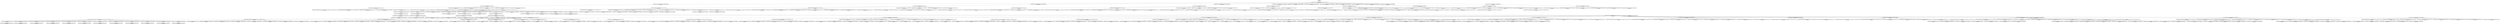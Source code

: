 digraph MCTS {
  node [shape=box, style=rounded];
  0 [label="ROOT
N=500, Q=0.753"];
  1 [label="ComputePathToState#1.ComputePathToState.named_state=gp7_detect_arucomarker
N=500, Q=0.753"];
  2 [label="ComputePathToState#1.ComputePathToState.planner_id=BKPIECEkConfigDefault
N=17, Q=0.490"];
  3 [label="YaskawaGripperCommand#1.YaskawaGripperCommand.position=0.0
N=16, Q=0.480"];
  4 [label="UpdatePose#1.UpdatePose.update_relative_pose=0.0;0.0;0.115;0.0;0.0;0.0;0.0
N=6, Q=0.510"];
  5 [label="SetPathConstraints#1.SetPathConstraints.joint_constraints=joint_1_s,0.0,0.1,0.1,1.0;joint_3,40.0,0.1,0.1,1.0;joint_6,120.0,0.1,0.1,0.8
N=1, Q=0.871"];
  6 [label="SetPathConstraints#1.SetPathConstraints.joint_constraints=joint_4,0.0,0.1,0.1,1.0;joint_6,120.0,0.1,0.1,0.8
N=1, Q=0.659"];
  7 [label="SetPathConstraints#1.SetPathConstraints.joint_constraints=joint_2_l,30.0,0.1,0.1,1.0
N=1, Q=0.667"];
  8 [label="SetPathConstraints#1.SetPathConstraints.joint_constraints=joint_1_s,0.0,999,999,0.0
N=1, Q=0.200"];
  9 [label="SetPathConstraints#1.SetPathConstraints.joint_constraints=joint_1_s,0.0,0.1,0.1,1.0
N=1, Q=0.000"];
  10 [label="UpdatePose#1.UpdatePose.update_relative_pose=0.0;0.0;0.11;0.0;0.0;0.0;0.0
N=5, Q=0.577"];
  11 [label="SetPathConstraints#1.SetPathConstraints.joint_constraints=joint_1_s,0.0,0.1,0.1,1.0;joint_3,40.0,0.1,0.1,1.0;joint_6,120.0,0.1,0.1,0.8
N=1, Q=0.250"];
  12 [label="SetPathConstraints#1.SetPathConstraints.joint_constraints=joint_4,0.0,0.1,0.1,1.0;joint_6,120.0,0.1,0.1,0.8
N=1, Q=0.671"];
  13 [label="SetPathConstraints#1.SetPathConstraints.joint_constraints=joint_2_l,30.0,0.1,0.1,1.0
N=1, Q=0.832"];
  14 [label="SetPathConstraints#1.SetPathConstraints.joint_constraints=joint_1_s,0.0,999,999,0.0
N=1, Q=0.200"];
  15 [label="UpdatePose#1.UpdatePose.update_relative_pose=0.0;0.0;0.10;0.0;0.0;0.0;0.0
N=1, Q=0.246"];
  16 [label="UpdatePose#1.UpdatePose.update_relative_pose=0.0;0.0;0.105;0.0;0.0;0.0;0.0
N=1, Q=0.251"];
  17 [label="UpdatePose#1.UpdatePose.update_relative_pose=0.0;0.0;0.15;0.0;0.0;0.0;0.0
N=1, Q=0.250"];
  18 [label="UpdatePose#1.UpdatePose.update_relative_pose=0.0;0.0;0.09;0.0;0.0;0.0;0.0
N=1, Q=0.244"];
  19 [label="ComputePathToState#1.ComputePathToState.planner_id=KPIECEkConfigDefault
N=411, Q=0.809"];
  20 [label="YaskawaGripperCommand#1.YaskawaGripperCommand.position=0.0
N=410, Q=0.810"];
  21 [label="UpdatePose#1.UpdatePose.update_relative_pose=0.0;0.0;0.115;0.0;0.0;0.0;0.0
N=392, Q=0.827"];
  22 [label="SetPathConstraints#1.SetPathConstraints.joint_constraints=joint_1_s,0.0,0.1,0.1,1.0;joint_3,40.0,0.1,0.1,1.0;joint_6,120.0,0.1,0.1,0.8
N=375, Q=0.840"];
  23 [label="ComputePathToPose#1.ComputePathToPose.planner_id=RRTConnectkConfigDefault
N=4, Q=0.563"];
  24 [label="YaskawaGripperCommand#2.YaskawaGripperCommand.position=0.235
N=3, Q=0.528"];
  25 [label="ComputePathToState#2.ComputePathToState.named_state=gp7_detect_arucomarker
N=2, Q=0.459"];
  26 [label="ComputePathToState#2.ComputePathToState.planner_id=RRTConnectkConfigDefault
N=1, Q=0.251"];
  27 [label="ComputePathToPose#1.ComputePathToPose.planner_id=RRTstarkConfigDefault
N=5, Q=0.611"];
  28 [label="YaskawaGripperCommand#2.YaskawaGripperCommand.position=0.235
N=4, Q=0.608"];
  29 [label="ComputePathToState#2.ComputePathToState.named_state=gp7_detect_arucomarker
N=3, Q=0.510"];
  30 [label="ComputePathToState#2.ComputePathToState.planner_id=RRTConnectkConfigDefault
N=1, Q=0.671"];
  31 [label="ComputePathToState#2.ComputePathToState.planner_id=RRTkConfigDefault
N=1, Q=0.200"];
  32 [label="ComputePathToPose#1.ComputePathToPose.planner_id=RRTkConfigDefault
N=1, Q=0.251"];
  33 [label="ComputePathToPose#1.ComputePathToPose.planner_id=BKPIECEkConfigDefault
N=2, Q=0.673"];
  34 [label="YaskawaGripperCommand#2.YaskawaGripperCommand.position=0.235
N=1, Q=0.673"];
  35 [label="ComputePathToPose#1.ComputePathToPose.planner_id=ESTkConfigDefault
N=2, Q=0.489"];
  36 [label="YaskawaGripperCommand#2.YaskawaGripperCommand.position=0.235
N=1, Q=0.250"];
  37 [label="ComputePathToPose#1.ComputePathToPose.planner_id=KPIECEkConfigDefault
N=4, Q=0.719"];
  38 [label="YaskawaGripperCommand#2.YaskawaGripperCommand.position=0.235
N=3, Q=0.729"];
  39 [label="ComputePathToState#2.ComputePathToState.named_state=gp7_detect_arucomarker
N=2, Q=0.749"];
  40 [label="ComputePathToState#2.ComputePathToState.planner_id=RRTConnectkConfigDefault
N=1, Q=0.688"];
  41 [label="ComputePathToPose#1.ComputePathToPose.planner_id=LBKPIECEkConfigDefault
N=7, Q=0.708"];
  42 [label="YaskawaGripperCommand#2.YaskawaGripperCommand.position=0.235
N=6, Q=0.674"];
  43 [label="ComputePathToState#2.ComputePathToState.named_state=gp7_detect_arucomarker
N=5, Q=0.626"];
  44 [label="ComputePathToState#2.ComputePathToState.planner_id=RRTConnectkConfigDefault
N=1, Q=0.681"];
  45 [label="ComputePathToState#2.ComputePathToState.planner_id=RRTkConfigDefault
N=1, Q=0.908"];
  46 [label="ComputePathToState#2.ComputePathToState.planner_id=BKPIECEkConfigDefault
N=1, Q=0.662"];
  47 [label="ComputePathToState#2.ComputePathToState.planner_id=KPIECEkConfigDefault
N=1, Q=0.200"];
  48 [label="ComputePathToPose#1.ComputePathToPose.planner_id=PRMkConfigDefault
N=1, Q=0.251"];
  49 [label="ComputePathToPose#1.ComputePathToPose.planner_id=PRMstarkConfigDefault
N=2, Q=0.655"];
  50 [label="YaskawaGripperCommand#2.YaskawaGripperCommand.position=0.235
N=1, Q=0.663"];
  51 [label="ComputePathToPose#1.ComputePathToPose.planner_id=PTP
N=341, Q=0.863"];
  52 [label="YaskawaGripperCommand#2.YaskawaGripperCommand.position=0.235
N=340, Q=0.862"];
  53 [label="ComputePathToState#2.ComputePathToState.named_state=gp7_detect_arucomarker
N=339, Q=0.862"];
  54 [label="ComputePathToState#2.ComputePathToState.planner_id=RRTConnectkConfigDefault
N=155, Q=0.886"];
  55 [label="SetPathConstraints#2.SetPathConstraints.joint_constraints=joint_1_s,0.0,0.1,0.1,1.0;joint_3,40.0,0.1,0.1,1.0;joint_6,120.0,0.1,0.1,0.8
N=115, Q=0.910"];
  56 [label="ComputePathToPose#2.ComputePathToPose.planner_id=PTP
N=60, Q=0.934"];
  57 [label="YaskawaGripperCommand#3.YaskawaGripperCommand.position=0.0
N=59, Q=0.934"];
  58 [label="ComputePathToPose#2.ComputePathToPose.planner_id=RRTkConfigDefault
N=5, Q=0.829"];
  59 [label="YaskawaGripperCommand#3.YaskawaGripperCommand.position=0.0
N=4, Q=0.829"];
  60 [label="ComputePathToPose#2.ComputePathToPose.planner_id=RRTConnectkConfigDefault
N=6, Q=0.867"];
  61 [label="YaskawaGripperCommand#3.YaskawaGripperCommand.position=0.0
N=5, Q=0.867"];
  62 [label="ComputePathToPose#2.ComputePathToPose.planner_id=RRTstarkConfigDefault
N=3, Q=0.833"];
  63 [label="YaskawaGripperCommand#3.YaskawaGripperCommand.position=0.0
N=2, Q=0.833"];
  64 [label="ComputePathToPose#2.ComputePathToPose.planner_id=BKPIECEkConfigDefault
N=3, Q=0.843"];
  65 [label="YaskawaGripperCommand#3.YaskawaGripperCommand.position=0.0
N=2, Q=0.843"];
  66 [label="ComputePathToPose#2.ComputePathToPose.planner_id=ESTkConfigDefault
N=2, Q=0.822"];
  67 [label="YaskawaGripperCommand#3.YaskawaGripperCommand.position=0.0
N=1, Q=0.822"];
  68 [label="ComputePathToPose#2.ComputePathToPose.planner_id=KPIECEkConfigDefault
N=2, Q=0.802"];
  69 [label="YaskawaGripperCommand#3.YaskawaGripperCommand.position=0.0
N=1, Q=0.802"];
  70 [label="ComputePathToPose#2.ComputePathToPose.planner_id=LBKPIECEkConfigDefault
N=12, Q=0.934"];
  71 [label="YaskawaGripperCommand#3.YaskawaGripperCommand.position=0.0
N=11, Q=0.934"];
  72 [label="ComputePathToPose#2.ComputePathToPose.planner_id=PRMkConfigDefault
N=3, Q=0.857"];
  73 [label="YaskawaGripperCommand#3.YaskawaGripperCommand.position=0.0
N=2, Q=0.857"];
  74 [label="ComputePathToPose#2.ComputePathToPose.planner_id=PRMstarkConfigDefault
N=2, Q=0.787"];
  75 [label="YaskawaGripperCommand#3.YaskawaGripperCommand.position=0.0
N=1, Q=0.787"];
  76 [label="ComputePathToPose#2.ComputePathToPose.planner_id=SBLkConfigDefault
N=3, Q=0.846"];
  77 [label="YaskawaGripperCommand#3.YaskawaGripperCommand.position=0.0
N=2, Q=0.846"];
  78 [label="ComputePathToPose#2.ComputePathToPose.planner_id=TRRTkConfigDefault
N=13, Q=0.935"];
  79 [label="YaskawaGripperCommand#3.YaskawaGripperCommand.position=0.0
N=12, Q=0.935"];
  80 [label="SetPathConstraints#2.SetPathConstraints.joint_constraints=joint_4,0.0,0.1,0.1,1.0;joint_6,120.0,0.1,0.1,0.8
N=9, Q=0.706"];
  81 [label="ComputePathToPose#2.ComputePathToPose.planner_id=PTP
N=1, Q=0.936"];
  82 [label="ComputePathToPose#2.ComputePathToPose.planner_id=RRTkConfigDefault
N=1, Q=0.860"];
  83 [label="ComputePathToPose#2.ComputePathToPose.planner_id=RRTConnectkConfigDefault
N=1, Q=0.813"];
  84 [label="ComputePathToPose#2.ComputePathToPose.planner_id=RRTstarkConfigDefault
N=1, Q=0.805"];
  85 [label="ComputePathToPose#2.ComputePathToPose.planner_id=BKPIECEkConfigDefault
N=1, Q=0.864"];
  86 [label="ComputePathToPose#2.ComputePathToPose.planner_id=ESTkConfigDefault
N=1, Q=0.690"];
  87 [label="ComputePathToPose#2.ComputePathToPose.planner_id=KPIECEkConfigDefault
N=1, Q=0.448"];
  88 [label="ComputePathToPose#2.ComputePathToPose.planner_id=LBKPIECEkConfigDefault
N=1, Q=0.000"];
  89 [label="SetPathConstraints#2.SetPathConstraints.joint_constraints=joint_2_l,30.0,0.1,0.1,1.0
N=10, Q=0.829"];
  90 [label="ComputePathToPose#2.ComputePathToPose.planner_id=PTP
N=1, Q=0.945"];
  91 [label="ComputePathToPose#2.ComputePathToPose.planner_id=RRTkConfigDefault
N=1, Q=0.827"];
  92 [label="ComputePathToPose#2.ComputePathToPose.planner_id=RRTConnectkConfigDefault
N=1, Q=0.783"];
  93 [label="ComputePathToPose#2.ComputePathToPose.planner_id=RRTstarkConfigDefault
N=1, Q=0.904"];
  94 [label="ComputePathToPose#2.ComputePathToPose.planner_id=BKPIECEkConfigDefault
N=1, Q=0.730"];
  95 [label="ComputePathToPose#2.ComputePathToPose.planner_id=ESTkConfigDefault
N=1, Q=0.783"];
  96 [label="ComputePathToPose#2.ComputePathToPose.planner_id=KPIECEkConfigDefault
N=1, Q=0.848"];
  97 [label="ComputePathToPose#2.ComputePathToPose.planner_id=LBKPIECEkConfigDefault
N=1, Q=0.737"];
  98 [label="ComputePathToPose#2.ComputePathToPose.planner_id=PRMkConfigDefault
N=1, Q=0.788"];
  99 [label="SetPathConstraints#2.SetPathConstraints.joint_constraints=joint_1_s,0.0,999,999,0.0
N=3, Q=0.847"];
  100 [label="ComputePathToPose#2.ComputePathToPose.planner_id=PTP
N=1, Q=0.877"];
  101 [label="ComputePathToPose#2.ComputePathToPose.planner_id=RRTkConfigDefault
N=1, Q=0.788"];
  102 [label="SetPathConstraints#2.SetPathConstraints.joint_constraints=joint_1_s,0.0,0.1,0.1,1.0
N=3, Q=0.865"];
  103 [label="ComputePathToPose#2.ComputePathToPose.planner_id=PTP
N=1, Q=0.943"];
  104 [label="ComputePathToPose#2.ComputePathToPose.planner_id=RRTkConfigDefault
N=1, Q=0.710"];
  105 [label="SetPathConstraints#2.SetPathConstraints.joint_constraints=joint_3,40.0,0.1,0.1,1.0
N=3, Q=0.848"];
  106 [label="ComputePathToPose#2.ComputePathToPose.planner_id=PTP
N=1, Q=0.938"];
  107 [label="ComputePathToPose#2.ComputePathToPose.planner_id=RRTkConfigDefault
N=1, Q=0.668"];
  108 [label="SetPathConstraints#2.SetPathConstraints.joint_constraints=joint_4,0.0,0.1,0.1,1.0
N=3, Q=0.867"];
  109 [label="ComputePathToPose#2.ComputePathToPose.planner_id=PTP
N=1, Q=0.938"];
  110 [label="ComputePathToPose#2.ComputePathToPose.planner_id=RRTkConfigDefault
N=1, Q=0.726"];
  111 [label="SetPathConstraints#2.SetPathConstraints.joint_constraints=joint_5,-50.0,0.1,0.1,1.0
N=4, Q=0.849"];
  112 [label="ComputePathToPose#2.ComputePathToPose.planner_id=PTP
N=1, Q=0.938"];
  113 [label="ComputePathToPose#2.ComputePathToPose.planner_id=RRTkConfigDefault
N=1, Q=0.739"];
  114 [label="ComputePathToPose#2.ComputePathToPose.planner_id=RRTConnectkConfigDefault
N=1, Q=0.778"];
  115 [label="SetPathConstraints#2.SetPathConstraints.joint_constraints=joint_6,120.0,0.1,0.1,0.8
N=4, Q=0.879"];
  116 [label="ComputePathToPose#2.ComputePathToPose.planner_id=PTP
N=1, Q=0.933"];
  117 [label="ComputePathToPose#2.ComputePathToPose.planner_id=RRTkConfigDefault
N=1, Q=0.869"];
  118 [label="ComputePathToPose#2.ComputePathToPose.planner_id=RRTConnectkConfigDefault
N=1, Q=0.782"];
  119 [label="ComputePathToState#2.ComputePathToState.planner_id=RRTkConfigDefault
N=31, Q=0.841"];
  120 [label="SetPathConstraints#2.SetPathConstraints.joint_constraints=joint_1_s,0.0,0.1,0.1,1.0;joint_3,40.0,0.1,0.1,1.0;joint_6,120.0,0.1,0.1,0.8
N=7, Q=0.787"];
  121 [label="ComputePathToPose#2.ComputePathToPose.planner_id=PTP
N=1, Q=0.937"];
  122 [label="ComputePathToPose#2.ComputePathToPose.planner_id=RRTkConfigDefault
N=1, Q=0.712"];
  123 [label="ComputePathToPose#2.ComputePathToPose.planner_id=RRTConnectkConfigDefault
N=1, Q=0.869"];
  124 [label="ComputePathToPose#2.ComputePathToPose.planner_id=RRTstarkConfigDefault
N=1, Q=0.913"];
  125 [label="ComputePathToPose#2.ComputePathToPose.planner_id=BKPIECEkConfigDefault
N=1, Q=0.821"];
  126 [label="ComputePathToPose#2.ComputePathToPose.planner_id=ESTkConfigDefault
N=1, Q=0.317"];
  127 [label="SetPathConstraints#2.SetPathConstraints.joint_constraints=joint_4,0.0,0.1,0.1,1.0;joint_6,120.0,0.1,0.1,0.8
N=6, Q=0.845"];
  128 [label="ComputePathToPose#2.ComputePathToPose.planner_id=PTP
N=1, Q=0.809"];
  129 [label="ComputePathToPose#2.ComputePathToPose.planner_id=RRTkConfigDefault
N=1, Q=0.881"];
  130 [label="ComputePathToPose#2.ComputePathToPose.planner_id=RRTConnectkConfigDefault
N=1, Q=0.929"];
  131 [label="ComputePathToPose#2.ComputePathToPose.planner_id=RRTstarkConfigDefault
N=1, Q=0.844"];
  132 [label="ComputePathToPose#2.ComputePathToPose.planner_id=BKPIECEkConfigDefault
N=1, Q=0.778"];
  133 [label="SetPathConstraints#2.SetPathConstraints.joint_constraints=joint_2_l,30.0,0.1,0.1,1.0
N=5, Q=0.711"];
  134 [label="ComputePathToPose#2.ComputePathToPose.planner_id=PTP
N=1, Q=0.938"];
  135 [label="ComputePathToPose#2.ComputePathToPose.planner_id=RRTkConfigDefault
N=1, Q=0.829"];
  136 [label="ComputePathToPose#2.ComputePathToPose.planner_id=RRTConnectkConfigDefault
N=1, Q=0.852"];
  137 [label="ComputePathToPose#2.ComputePathToPose.planner_id=RRTstarkConfigDefault
N=1, Q=0.000"];
  138 [label="SetPathConstraints#2.SetPathConstraints.joint_constraints=joint_1_s,0.0,999,999,0.0
N=2, Q=0.939"];
  139 [label="ComputePathToPose#2.ComputePathToPose.planner_id=PTP
N=1, Q=0.939"];
  140 [label="SetPathConstraints#2.SetPathConstraints.joint_constraints=joint_1_s,0.0,0.1,0.1,1.0
N=2, Q=0.938"];
  141 [label="ComputePathToPose#2.ComputePathToPose.planner_id=PTP
N=1, Q=0.938"];
  142 [label="SetPathConstraints#2.SetPathConstraints.joint_constraints=joint_3,40.0,0.1,0.1,1.0
N=2, Q=0.939"];
  143 [label="ComputePathToPose#2.ComputePathToPose.planner_id=PTP
N=1, Q=0.939"];
  144 [label="SetPathConstraints#2.SetPathConstraints.joint_constraints=joint_4,0.0,0.1,0.1,1.0
N=1, Q=0.877"];
  145 [label="SetPathConstraints#2.SetPathConstraints.joint_constraints=joint_5,-50.0,0.1,0.1,1.0
N=3, Q=0.910"];
  146 [label="ComputePathToPose#2.ComputePathToPose.planner_id=PTP
N=1, Q=0.942"];
  147 [label="ComputePathToPose#2.ComputePathToPose.planner_id=RRTkConfigDefault
N=1, Q=0.848"];
  148 [label="SetPathConstraints#2.SetPathConstraints.joint_constraints=joint_6,120.0,0.1,0.1,0.8
N=2, Q=0.939"];
  149 [label="ComputePathToPose#2.ComputePathToPose.planner_id=PTP
N=1, Q=0.939"];
  150 [label="ComputePathToState#2.ComputePathToState.planner_id=BKPIECEkConfigDefault
N=32, Q=0.850"];
  151 [label="SetPathConstraints#2.SetPathConstraints.joint_constraints=joint_1_s,0.0,0.1,0.1,1.0;joint_3,40.0,0.1,0.1,1.0;joint_6,120.0,0.1,0.1,0.8
N=7, Q=0.744"];
  152 [label="ComputePathToPose#2.ComputePathToPose.planner_id=PTP
N=1, Q=0.876"];
  153 [label="ComputePathToPose#2.ComputePathToPose.planner_id=RRTkConfigDefault
N=1, Q=0.853"];
  154 [label="ComputePathToPose#2.ComputePathToPose.planner_id=RRTConnectkConfigDefault
N=1, Q=0.920"];
  155 [label="ComputePathToPose#2.ComputePathToPose.planner_id=RRTstarkConfigDefault
N=1, Q=0.873"];
  156 [label="ComputePathToPose#2.ComputePathToPose.planner_id=BKPIECEkConfigDefault
N=1, Q=0.769"];
  157 [label="ComputePathToPose#2.ComputePathToPose.planner_id=ESTkConfigDefault
N=1, Q=0.000"];
  158 [label="SetPathConstraints#2.SetPathConstraints.joint_constraints=joint_4,0.0,0.1,0.1,1.0;joint_6,120.0,0.1,0.1,0.8
N=6, Q=0.859"];
  159 [label="ComputePathToPose#2.ComputePathToPose.planner_id=PTP
N=1, Q=0.942"];
  160 [label="ComputePathToPose#2.ComputePathToPose.planner_id=RRTkConfigDefault
N=1, Q=0.867"];
  161 [label="ComputePathToPose#2.ComputePathToPose.planner_id=RRTConnectkConfigDefault
N=1, Q=0.860"];
  162 [label="ComputePathToPose#2.ComputePathToPose.planner_id=RRTstarkConfigDefault
N=1, Q=0.774"];
  163 [label="ComputePathToPose#2.ComputePathToPose.planner_id=BKPIECEkConfigDefault
N=1, Q=0.769"];
  164 [label="SetPathConstraints#2.SetPathConstraints.joint_constraints=joint_2_l,30.0,0.1,0.1,1.0
N=6, Q=0.875"];
  165 [label="ComputePathToPose#2.ComputePathToPose.planner_id=PTP
N=1, Q=0.939"];
  166 [label="ComputePathToPose#2.ComputePathToPose.planner_id=RRTkConfigDefault
N=1, Q=0.885"];
  167 [label="ComputePathToPose#2.ComputePathToPose.planner_id=RRTConnectkConfigDefault
N=1, Q=0.869"];
  168 [label="ComputePathToPose#2.ComputePathToPose.planner_id=RRTstarkConfigDefault
N=1, Q=0.842"];
  169 [label="ComputePathToPose#2.ComputePathToPose.planner_id=BKPIECEkConfigDefault
N=1, Q=0.773"];
  170 [label="SetPathConstraints#2.SetPathConstraints.joint_constraints=joint_1_s,0.0,999,999,0.0
N=2, Q=0.676"];
  171 [label="ComputePathToPose#2.ComputePathToPose.planner_id=PTP
N=1, Q=0.454"];
  172 [label="SetPathConstraints#2.SetPathConstraints.joint_constraints=joint_1_s,0.0,0.1,0.1,1.0
N=2, Q=0.939"];
  173 [label="ComputePathToPose#2.ComputePathToPose.planner_id=PTP
N=1, Q=0.939"];
  174 [label="SetPathConstraints#2.SetPathConstraints.joint_constraints=joint_3,40.0,0.1,0.1,1.0
N=2, Q=0.939"];
  175 [label="ComputePathToPose#2.ComputePathToPose.planner_id=PTP
N=1, Q=0.939"];
  176 [label="SetPathConstraints#2.SetPathConstraints.joint_constraints=joint_4,0.0,0.1,0.1,1.0
N=2, Q=0.934"];
  177 [label="ComputePathToPose#2.ComputePathToPose.planner_id=PTP
N=1, Q=0.934"];
  178 [label="SetPathConstraints#2.SetPathConstraints.joint_constraints=joint_5,-50.0,0.1,0.1,1.0
N=2, Q=0.938"];
  179 [label="ComputePathToPose#2.ComputePathToPose.planner_id=PTP
N=1, Q=0.938"];
  180 [label="SetPathConstraints#2.SetPathConstraints.joint_constraints=joint_6,120.0,0.1,0.1,0.8
N=2, Q=0.939"];
  181 [label="ComputePathToPose#2.ComputePathToPose.planner_id=PTP
N=1, Q=0.939"];
  182 [label="ComputePathToState#2.ComputePathToState.planner_id=KPIECEkConfigDefault
N=16, Q=0.838"];
  183 [label="SetPathConstraints#2.SetPathConstraints.joint_constraints=joint_1_s,0.0,0.1,0.1,1.0;joint_3,40.0,0.1,0.1,1.0;joint_6,120.0,0.1,0.1,0.8
N=4, Q=0.798"];
  184 [label="ComputePathToPose#2.ComputePathToPose.planner_id=PTP
N=1, Q=0.937"];
  185 [label="ComputePathToPose#2.ComputePathToPose.planner_id=RRTkConfigDefault
N=1, Q=0.936"];
  186 [label="ComputePathToPose#2.ComputePathToPose.planner_id=RRTConnectkConfigDefault
N=1, Q=0.381"];
  187 [label="SetPathConstraints#2.SetPathConstraints.joint_constraints=joint_4,0.0,0.1,0.1,1.0;joint_6,120.0,0.1,0.1,0.8
N=3, Q=0.609"];
  188 [label="ComputePathToPose#2.ComputePathToPose.planner_id=PTP
N=1, Q=0.914"];
  189 [label="ComputePathToPose#2.ComputePathToPose.planner_id=RRTkConfigDefault
N=1, Q=0.000"];
  190 [label="SetPathConstraints#2.SetPathConstraints.joint_constraints=joint_2_l,30.0,0.1,0.1,1.0
N=2, Q=0.943"];
  191 [label="ComputePathToPose#2.ComputePathToPose.planner_id=PTP
N=1, Q=0.943"];
  192 [label="SetPathConstraints#2.SetPathConstraints.joint_constraints=joint_1_s,0.0,999,999,0.0
N=1, Q=0.935"];
  193 [label="SetPathConstraints#2.SetPathConstraints.joint_constraints=joint_1_s,0.0,0.1,0.1,1.0
N=1, Q=0.941"];
  194 [label="SetPathConstraints#2.SetPathConstraints.joint_constraints=joint_3,40.0,0.1,0.1,1.0
N=1, Q=0.937"];
  195 [label="SetPathConstraints#2.SetPathConstraints.joint_constraints=joint_4,0.0,0.1,0.1,1.0
N=1, Q=0.878"];
  196 [label="SetPathConstraints#2.SetPathConstraints.joint_constraints=joint_5,-50.0,0.1,0.1,1.0
N=1, Q=0.938"];
  197 [label="SetPathConstraints#2.SetPathConstraints.joint_constraints=joint_6,120.0,0.1,0.1,0.8
N=1, Q=0.942"];
  198 [label="ComputePathToState#2.ComputePathToState.planner_id=ESTkConfigDefault
N=21, Q=0.870"];
  199 [label="SetPathConstraints#2.SetPathConstraints.joint_constraints=joint_1_s,0.0,0.1,0.1,1.0;joint_3,40.0,0.1,0.1,1.0;joint_6,120.0,0.1,0.1,0.8
N=6, Q=0.858"];
  200 [label="ComputePathToPose#2.ComputePathToPose.planner_id=PTP
N=1, Q=0.942"];
  201 [label="ComputePathToPose#2.ComputePathToPose.planner_id=RRTkConfigDefault
N=1, Q=0.889"];
  202 [label="ComputePathToPose#2.ComputePathToPose.planner_id=RRTConnectkConfigDefault
N=1, Q=0.715"];
  203 [label="ComputePathToPose#2.ComputePathToPose.planner_id=RRTstarkConfigDefault
N=1, Q=0.861"];
  204 [label="ComputePathToPose#2.ComputePathToPose.planner_id=BKPIECEkConfigDefault
N=1, Q=0.874"];
  205 [label="SetPathConstraints#2.SetPathConstraints.joint_constraints=joint_4,0.0,0.1,0.1,1.0;joint_6,120.0,0.1,0.1,0.8
N=4, Q=0.865"];
  206 [label="ComputePathToPose#2.ComputePathToPose.planner_id=PTP
N=1, Q=0.938"];
  207 [label="ComputePathToPose#2.ComputePathToPose.planner_id=RRTkConfigDefault
N=1, Q=0.719"];
  208 [label="ComputePathToPose#2.ComputePathToPose.planner_id=RRTConnectkConfigDefault
N=1, Q=0.864"];
  209 [label="SetPathConstraints#2.SetPathConstraints.joint_constraints=joint_2_l,30.0,0.1,0.1,1.0
N=4, Q=0.864"];
  210 [label="ComputePathToPose#2.ComputePathToPose.planner_id=PTP
N=1, Q=0.938"];
  211 [label="ComputePathToPose#2.ComputePathToPose.planner_id=RRTkConfigDefault
N=1, Q=0.923"];
  212 [label="ComputePathToPose#2.ComputePathToPose.planner_id=RRTConnectkConfigDefault
N=1, Q=0.659"];
  213 [label="SetPathConstraints#2.SetPathConstraints.joint_constraints=joint_1_s,0.0,999,999,0.0
N=1, Q=0.942"];
  214 [label="SetPathConstraints#2.SetPathConstraints.joint_constraints=joint_1_s,0.0,0.1,0.1,1.0
N=1, Q=0.877"];
  215 [label="SetPathConstraints#2.SetPathConstraints.joint_constraints=joint_3,40.0,0.1,0.1,1.0
N=1, Q=0.873"];
  216 [label="SetPathConstraints#2.SetPathConstraints.joint_constraints=joint_4,0.0,0.1,0.1,1.0
N=1, Q=0.877"];
  217 [label="SetPathConstraints#2.SetPathConstraints.joint_constraints=joint_5,-50.0,0.1,0.1,1.0
N=1, Q=0.936"];
  218 [label="SetPathConstraints#2.SetPathConstraints.joint_constraints=joint_6,120.0,0.1,0.1,0.8
N=1, Q=0.766"];
  219 [label="ComputePathToState#2.ComputePathToState.planner_id=LBKPIECEkConfigDefault
N=10, Q=0.765"];
  220 [label="SetPathConstraints#2.SetPathConstraints.joint_constraints=joint_1_s,0.0,0.1,0.1,1.0;joint_3,40.0,0.1,0.1,1.0;joint_6,120.0,0.1,0.1,0.8
N=1, Q=0.939"];
  221 [label="SetPathConstraints#2.SetPathConstraints.joint_constraints=joint_4,0.0,0.1,0.1,1.0;joint_6,120.0,0.1,0.1,0.8
N=1, Q=0.942"];
  222 [label="SetPathConstraints#2.SetPathConstraints.joint_constraints=joint_2_l,30.0,0.1,0.1,1.0
N=1, Q=0.938"];
  223 [label="SetPathConstraints#2.SetPathConstraints.joint_constraints=joint_1_s,0.0,999,999,0.0
N=1, Q=0.943"];
  224 [label="SetPathConstraints#2.SetPathConstraints.joint_constraints=joint_1_s,0.0,0.1,0.1,1.0
N=1, Q=0.448"];
  225 [label="SetPathConstraints#2.SetPathConstraints.joint_constraints=joint_3,40.0,0.1,0.1,1.0
N=1, Q=0.810"];
  226 [label="SetPathConstraints#2.SetPathConstraints.joint_constraints=joint_4,0.0,0.1,0.1,1.0
N=1, Q=0.811"];
  227 [label="SetPathConstraints#2.SetPathConstraints.joint_constraints=joint_5,-50.0,0.1,0.1,1.0
N=1, Q=0.877"];
  228 [label="SetPathConstraints#2.SetPathConstraints.joint_constraints=joint_6,120.0,0.1,0.1,0.8
N=1, Q=0.000"];
  229 [label="ComputePathToState#2.ComputePathToState.planner_id=PRMkConfigDefault
N=4, Q=0.779"];
  230 [label="SetPathConstraints#2.SetPathConstraints.joint_constraints=joint_1_s,0.0,0.1,0.1,1.0;joint_3,40.0,0.1,0.1,1.0;joint_6,120.0,0.1,0.1,0.8
N=1, Q=0.943"];
  231 [label="SetPathConstraints#2.SetPathConstraints.joint_constraints=joint_4,0.0,0.1,0.1,1.0;joint_6,120.0,0.1,0.1,0.8
N=1, Q=0.874"];
  232 [label="SetPathConstraints#2.SetPathConstraints.joint_constraints=joint_2_l,30.0,0.1,0.1,1.0
N=1, Q=0.457"];
  233 [label="ComputePathToState#2.ComputePathToState.planner_id=PRMstarkConfigDefault
N=7, Q=0.756"];
  234 [label="SetPathConstraints#2.SetPathConstraints.joint_constraints=joint_1_s,0.0,0.1,0.1,1.0;joint_3,40.0,0.1,0.1,1.0;joint_6,120.0,0.1,0.1,0.8
N=1, Q=0.862"];
  235 [label="SetPathConstraints#2.SetPathConstraints.joint_constraints=joint_4,0.0,0.1,0.1,1.0;joint_6,120.0,0.1,0.1,0.8
N=1, Q=0.934"];
  236 [label="SetPathConstraints#2.SetPathConstraints.joint_constraints=joint_2_l,30.0,0.1,0.1,1.0
N=1, Q=0.839"];
  237 [label="SetPathConstraints#2.SetPathConstraints.joint_constraints=joint_1_s,0.0,999,999,0.0
N=1, Q=0.938"];
  238 [label="SetPathConstraints#2.SetPathConstraints.joint_constraints=joint_1_s,0.0,0.1,0.1,1.0
N=1, Q=0.937"];
  239 [label="SetPathConstraints#2.SetPathConstraints.joint_constraints=joint_3,40.0,0.1,0.1,1.0
N=1, Q=0.000"];
  240 [label="ComputePathToState#2.ComputePathToState.planner_id=PTP
N=17, Q=0.862"];
  241 [label="SetPathConstraints#2.SetPathConstraints.joint_constraints=joint_1_s,0.0,0.1,0.1,1.0;joint_3,40.0,0.1,0.1,1.0;joint_6,120.0,0.1,0.1,0.8
N=4, Q=0.827"];
  242 [label="ComputePathToPose#2.ComputePathToPose.planner_id=PTP
N=1, Q=0.877"];
  243 [label="ComputePathToPose#2.ComputePathToPose.planner_id=RRTkConfigDefault
N=1, Q=0.777"];
  244 [label="ComputePathToPose#2.ComputePathToPose.planner_id=RRTConnectkConfigDefault
N=1, Q=0.780"];
  245 [label="SetPathConstraints#2.SetPathConstraints.joint_constraints=joint_4,0.0,0.1,0.1,1.0;joint_6,120.0,0.1,0.1,0.8
N=3, Q=0.858"];
  246 [label="ComputePathToPose#2.ComputePathToPose.planner_id=PTP
N=1, Q=0.875"];
  247 [label="ComputePathToPose#2.ComputePathToPose.planner_id=RRTkConfigDefault
N=1, Q=0.825"];
  248 [label="SetPathConstraints#2.SetPathConstraints.joint_constraints=joint_2_l,30.0,0.1,0.1,1.0
N=3, Q=0.880"];
  249 [label="ComputePathToPose#2.ComputePathToPose.planner_id=PTP
N=1, Q=0.939"];
  250 [label="ComputePathToPose#2.ComputePathToPose.planner_id=RRTkConfigDefault
N=1, Q=0.762"];
  251 [label="SetPathConstraints#2.SetPathConstraints.joint_constraints=joint_1_s,0.0,999,999,0.0
N=1, Q=0.934"];
  252 [label="SetPathConstraints#2.SetPathConstraints.joint_constraints=joint_1_s,0.0,0.1,0.1,1.0
N=1, Q=0.913"];
  253 [label="SetPathConstraints#2.SetPathConstraints.joint_constraints=joint_3,40.0,0.1,0.1,1.0
N=1, Q=0.778"];
  254 [label="SetPathConstraints#2.SetPathConstraints.joint_constraints=joint_4,0.0,0.1,0.1,1.0
N=1, Q=0.809"];
  255 [label="SetPathConstraints#2.SetPathConstraints.joint_constraints=joint_5,-50.0,0.1,0.1,1.0
N=1, Q=0.875"];
  256 [label="SetPathConstraints#2.SetPathConstraints.joint_constraints=joint_6,120.0,0.1,0.1,0.8
N=1, Q=0.937"];
  257 [label="ComputePathToState#2.ComputePathToState.planner_id=RRTstarkConfigDefault
N=1, Q=0.000"];
  258 [label="ComputePathToState#2.ComputePathToState.planner_id=SBLkConfigDefault
N=24, Q=0.872"];
  259 [label="SetPathConstraints#2.SetPathConstraints.joint_constraints=joint_1_s,0.0,0.1,0.1,1.0;joint_3,40.0,0.1,0.1,1.0;joint_6,120.0,0.1,0.1,0.8
N=8, Q=0.870"];
  260 [label="ComputePathToPose#2.ComputePathToPose.planner_id=PTP
N=1, Q=0.942"];
  261 [label="ComputePathToPose#2.ComputePathToPose.planner_id=RRTkConfigDefault
N=1, Q=0.846"];
  262 [label="ComputePathToPose#2.ComputePathToPose.planner_id=RRTConnectkConfigDefault
N=1, Q=0.767"];
  263 [label="ComputePathToPose#2.ComputePathToPose.planner_id=RRTstarkConfigDefault
N=1, Q=0.931"];
  264 [label="ComputePathToPose#2.ComputePathToPose.planner_id=BKPIECEkConfigDefault
N=1, Q=0.912"];
  265 [label="ComputePathToPose#2.ComputePathToPose.planner_id=ESTkConfigDefault
N=1, Q=0.814"];
  266 [label="ComputePathToPose#2.ComputePathToPose.planner_id=KPIECEkConfigDefault
N=1, Q=0.809"];
  267 [label="SetPathConstraints#2.SetPathConstraints.joint_constraints=joint_4,0.0,0.1,0.1,1.0;joint_6,120.0,0.1,0.1,0.8
N=5, Q=0.860"];
  268 [label="ComputePathToPose#2.ComputePathToPose.planner_id=PTP
N=1, Q=0.939"];
  269 [label="ComputePathToPose#2.ComputePathToPose.planner_id=RRTkConfigDefault
N=1, Q=0.865"];
  270 [label="ComputePathToPose#2.ComputePathToPose.planner_id=RRTConnectkConfigDefault
N=1, Q=0.818"];
  271 [label="ComputePathToPose#2.ComputePathToPose.planner_id=RRTstarkConfigDefault
N=1, Q=0.738"];
  272 [label="SetPathConstraints#2.SetPathConstraints.joint_constraints=joint_2_l,30.0,0.1,0.1,1.0
N=4, Q=0.893"];
  273 [label="ComputePathToPose#2.ComputePathToPose.planner_id=PTP
N=1, Q=0.935"];
  274 [label="ComputePathToPose#2.ComputePathToPose.planner_id=RRTkConfigDefault
N=1, Q=0.891"];
  275 [label="ComputePathToPose#2.ComputePathToPose.planner_id=RRTConnectkConfigDefault
N=1, Q=0.811"];
  276 [label="SetPathConstraints#2.SetPathConstraints.joint_constraints=joint_1_s,0.0,999,999,0.0
N=1, Q=0.448"];
  277 [label="SetPathConstraints#2.SetPathConstraints.joint_constraints=joint_1_s,0.0,0.1,0.1,1.0
N=1, Q=0.942"];
  278 [label="SetPathConstraints#2.SetPathConstraints.joint_constraints=joint_3,40.0,0.1,0.1,1.0
N=1, Q=0.947"];
  279 [label="SetPathConstraints#2.SetPathConstraints.joint_constraints=joint_4,0.0,0.1,0.1,1.0
N=1, Q=0.943"];
  280 [label="SetPathConstraints#2.SetPathConstraints.joint_constraints=joint_5,-50.0,0.1,0.1,1.0
N=1, Q=0.943"];
  281 [label="SetPathConstraints#2.SetPathConstraints.joint_constraints=joint_6,120.0,0.1,0.1,0.8
N=1, Q=0.939"];
  282 [label="ComputePathToState#2.ComputePathToState.planner_id=TRRTkConfigDefault
N=20, Q=0.870"];
  283 [label="SetPathConstraints#2.SetPathConstraints.joint_constraints=joint_1_s,0.0,0.1,0.1,1.0;joint_3,40.0,0.1,0.1,1.0;joint_6,120.0,0.1,0.1,0.8
N=6, Q=0.869"];
  284 [label="ComputePathToPose#2.ComputePathToPose.planner_id=PTP
N=1, Q=0.942"];
  285 [label="ComputePathToPose#2.ComputePathToPose.planner_id=RRTkConfigDefault
N=1, Q=0.946"];
  286 [label="ComputePathToPose#2.ComputePathToPose.planner_id=RRTConnectkConfigDefault
N=1, Q=0.815"];
  287 [label="ComputePathToPose#2.ComputePathToPose.planner_id=RRTstarkConfigDefault
N=1, Q=0.858"];
  288 [label="ComputePathToPose#2.ComputePathToPose.planner_id=BKPIECEkConfigDefault
N=1, Q=0.713"];
  289 [label="SetPathConstraints#2.SetPathConstraints.joint_constraints=joint_4,0.0,0.1,0.1,1.0;joint_6,120.0,0.1,0.1,0.8
N=4, Q=0.878"];
  290 [label="ComputePathToPose#2.ComputePathToPose.planner_id=PTP
N=1, Q=0.939"];
  291 [label="ComputePathToPose#2.ComputePathToPose.planner_id=RRTkConfigDefault
N=1, Q=0.782"];
  292 [label="ComputePathToPose#2.ComputePathToPose.planner_id=RRTConnectkConfigDefault
N=1, Q=0.853"];
  293 [label="SetPathConstraints#2.SetPathConstraints.joint_constraints=joint_2_l,30.0,0.1,0.1,1.0
N=3, Q=0.884"];
  294 [label="ComputePathToPose#2.ComputePathToPose.planner_id=PTP
N=1, Q=0.935"];
  295 [label="ComputePathToPose#2.ComputePathToPose.planner_id=RRTkConfigDefault
N=1, Q=0.782"];
  296 [label="SetPathConstraints#2.SetPathConstraints.joint_constraints=joint_1_s,0.0,999,999,0.0
N=1, Q=0.934"];
  297 [label="SetPathConstraints#2.SetPathConstraints.joint_constraints=joint_1_s,0.0,0.1,0.1,1.0
N=1, Q=0.740"];
  298 [label="SetPathConstraints#2.SetPathConstraints.joint_constraints=joint_3,40.0,0.1,0.1,1.0
N=1, Q=0.727"];
  299 [label="SetPathConstraints#2.SetPathConstraints.joint_constraints=joint_4,0.0,0.1,0.1,1.0
N=1, Q=0.809"];
  300 [label="SetPathConstraints#2.SetPathConstraints.joint_constraints=joint_5,-50.0,0.1,0.1,1.0
N=1, Q=0.942"];
  301 [label="SetPathConstraints#2.SetPathConstraints.joint_constraints=joint_6,120.0,0.1,0.1,0.8
N=1, Q=0.934"];
  302 [label="ComputePathToPose#1.ComputePathToPose.planner_id=SBLkConfigDefault
N=3, Q=0.680"];
  303 [label="YaskawaGripperCommand#2.YaskawaGripperCommand.position=0.235
N=2, Q=0.560"];
  304 [label="ComputePathToState#2.ComputePathToState.named_state=gp7_detect_arucomarker
N=1, Q=0.200"];
  305 [label="ComputePathToPose#1.ComputePathToPose.planner_id=TRRTkConfigDefault
N=2, Q=0.428"];
  306 [label="YaskawaGripperCommand#2.YaskawaGripperCommand.position=0.235
N=1, Q=0.200"];
  307 [label="SetPathConstraints#1.SetPathConstraints.joint_constraints=joint_4,0.0,0.1,0.1,1.0;joint_6,120.0,0.1,0.1,0.8
N=2, Q=0.126"];
  308 [label="ComputePathToPose#1.ComputePathToPose.planner_id=RRTConnectkConfigDefault
N=1, Q=0.000"];
  309 [label="SetPathConstraints#1.SetPathConstraints.joint_constraints=joint_2_l,30.0,0.1,0.1,1.0
N=5, Q=0.652"];
  310 [label="ComputePathToPose#1.ComputePathToPose.planner_id=RRTConnectkConfigDefault
N=1, Q=0.659"];
  311 [label="ComputePathToPose#1.ComputePathToPose.planner_id=RRTstarkConfigDefault
N=1, Q=0.714"];
  312 [label="ComputePathToPose#1.ComputePathToPose.planner_id=RRTkConfigDefault
N=1, Q=0.743"];
  313 [label="ComputePathToPose#1.ComputePathToPose.planner_id=BKPIECEkConfigDefault
N=1, Q=0.200"];
  314 [label="SetPathConstraints#1.SetPathConstraints.joint_constraints=joint_1_s,0.0,999,999,0.0
N=1, Q=0.252"];
  315 [label="SetPathConstraints#1.SetPathConstraints.joint_constraints=joint_1_s,0.0,0.1,0.1,1.0
N=2, Q=0.460"];
  316 [label="ComputePathToPose#1.ComputePathToPose.planner_id=RRTConnectkConfigDefault
N=1, Q=0.250"];
  317 [label="SetPathConstraints#1.SetPathConstraints.joint_constraints=joint_3,40.0,0.1,0.1,1.0
N=1, Q=0.644"];
  318 [label="SetPathConstraints#1.SetPathConstraints.joint_constraints=joint_4,0.0,0.1,0.1,1.0
N=1, Q=0.660"];
  319 [label="SetPathConstraints#1.SetPathConstraints.joint_constraints=joint_5,-50.0,0.1,0.1,1.0
N=2, Q=0.705"];
  320 [label="ComputePathToPose#1.ComputePathToPose.planner_id=RRTConnectkConfigDefault
N=1, Q=0.668"];
  321 [label="SetPathConstraints#1.SetPathConstraints.joint_constraints=joint_6,120.0,0.1,0.1,0.8
N=2, Q=0.435"];
  322 [label="ComputePathToPose#1.ComputePathToPose.planner_id=RRTConnectkConfigDefault
N=1, Q=0.200"];
  323 [label="UpdatePose#1.UpdatePose.update_relative_pose=0.0;0.0;0.11;0.0;0.0;0.0;0.0
N=9, Q=0.504"];
  324 [label="SetPathConstraints#1.SetPathConstraints.joint_constraints=joint_1_s,0.0,0.1,0.1,1.0;joint_3,40.0,0.1,0.1,1.0;joint_6,120.0,0.1,0.1,0.8
N=1, Q=0.245"];
  325 [label="SetPathConstraints#1.SetPathConstraints.joint_constraints=joint_4,0.0,0.1,0.1,1.0;joint_6,120.0,0.1,0.1,0.8
N=1, Q=0.680"];
  326 [label="SetPathConstraints#1.SetPathConstraints.joint_constraints=joint_2_l,30.0,0.1,0.1,1.0
N=1, Q=0.660"];
  327 [label="SetPathConstraints#1.SetPathConstraints.joint_constraints=joint_1_s,0.0,999,999,0.0
N=1, Q=0.252"];
  328 [label="SetPathConstraints#1.SetPathConstraints.joint_constraints=joint_1_s,0.0,0.1,0.1,1.0
N=1, Q=0.661"];
  329 [label="SetPathConstraints#1.SetPathConstraints.joint_constraints=joint_3,40.0,0.1,0.1,1.0
N=1, Q=0.200"];
  330 [label="SetPathConstraints#1.SetPathConstraints.joint_constraints=joint_4,0.0,0.1,0.1,1.0
N=1, Q=0.648"];
  331 [label="SetPathConstraints#1.SetPathConstraints.joint_constraints=joint_5,-50.0,0.1,0.1,1.0
N=1, Q=0.248"];
  332 [label="UpdatePose#1.UpdatePose.update_relative_pose=0.0;0.0;0.10;0.0;0.0;0.0;0.0
N=4, Q=0.403"];
  333 [label="SetPathConstraints#1.SetPathConstraints.joint_constraints=joint_1_s,0.0,0.1,0.1,1.0;joint_3,40.0,0.1,0.1,1.0;joint_6,120.0,0.1,0.1,0.8
N=1, Q=0.919"];
  334 [label="SetPathConstraints#1.SetPathConstraints.joint_constraints=joint_4,0.0,0.1,0.1,1.0;joint_6,120.0,0.1,0.1,0.8
N=1, Q=0.250"];
  335 [label="SetPathConstraints#1.SetPathConstraints.joint_constraints=joint_2_l,30.0,0.1,0.1,1.0
N=1, Q=0.200"];
  336 [label="UpdatePose#1.UpdatePose.update_relative_pose=0.0;0.0;0.105;0.0;0.0;0.0;0.0
N=1, Q=0.242"];
  337 [label="UpdatePose#1.UpdatePose.update_relative_pose=0.0;0.0;0.15;0.0;0.0;0.0;0.0
N=1, Q=0.200"];
  338 [label="UpdatePose#1.UpdatePose.update_relative_pose=0.0;0.0;0.09;0.0;0.0;0.0;0.0
N=2, Q=0.342"];
  339 [label="SetPathConstraints#1.SetPathConstraints.joint_constraints=joint_1_s,0.0,0.1,0.1,1.0;joint_3,40.0,0.1,0.1,1.0;joint_6,120.0,0.1,0.1,0.8
N=1, Q=0.200"];
  340 [label="ComputePathToState#1.ComputePathToState.planner_id=RRTConnectkConfigDefault
N=21, Q=0.515"];
  341 [label="YaskawaGripperCommand#1.YaskawaGripperCommand.position=0.0
N=20, Q=0.504"];
  342 [label="UpdatePose#1.UpdatePose.update_relative_pose=0.0;0.0;0.115;0.0;0.0;0.0;0.0
N=5, Q=0.481"];
  343 [label="SetPathConstraints#1.SetPathConstraints.joint_constraints=joint_1_s,0.0,0.1,0.1,1.0;joint_3,40.0,0.1,0.1,1.0;joint_6,120.0,0.1,0.1,0.8
N=1, Q=0.708"];
  344 [label="SetPathConstraints#1.SetPathConstraints.joint_constraints=joint_4,0.0,0.1,0.1,1.0;joint_6,120.0,0.1,0.1,0.8
N=1, Q=0.745"];
  345 [label="SetPathConstraints#1.SetPathConstraints.joint_constraints=joint_2_l,30.0,0.1,0.1,1.0
N=1, Q=0.254"];
  346 [label="SetPathConstraints#1.SetPathConstraints.joint_constraints=joint_1_s,0.0,999,999,0.0
N=1, Q=0.250"];
  347 [label="UpdatePose#1.UpdatePose.update_relative_pose=0.0;0.0;0.11;0.0;0.0;0.0;0.0
N=7, Q=0.577"];
  348 [label="SetPathConstraints#1.SetPathConstraints.joint_constraints=joint_1_s,0.0,0.1,0.1,1.0;joint_3,40.0,0.1,0.1,1.0;joint_6,120.0,0.1,0.1,0.8
N=1, Q=0.241"];
  349 [label="SetPathConstraints#1.SetPathConstraints.joint_constraints=joint_4,0.0,0.1,0.1,1.0;joint_6,120.0,0.1,0.1,0.8
N=1, Q=0.933"];
  350 [label="SetPathConstraints#1.SetPathConstraints.joint_constraints=joint_2_l,30.0,0.1,0.1,1.0
N=1, Q=0.802"];
  351 [label="SetPathConstraints#1.SetPathConstraints.joint_constraints=joint_1_s,0.0,999,999,0.0
N=1, Q=0.685"];
  352 [label="SetPathConstraints#1.SetPathConstraints.joint_constraints=joint_1_s,0.0,0.1,0.1,1.0
N=1, Q=0.251"];
  353 [label="SetPathConstraints#1.SetPathConstraints.joint_constraints=joint_3,40.0,0.1,0.1,1.0
N=1, Q=0.200"];
  354 [label="UpdatePose#1.UpdatePose.update_relative_pose=0.0;0.0;0.10;0.0;0.0;0.0;0.0
N=3, Q=0.453"];
  355 [label="SetPathConstraints#1.SetPathConstraints.joint_constraints=joint_1_s,0.0,0.1,0.1,1.0;joint_3,40.0,0.1,0.1,1.0;joint_6,120.0,0.1,0.1,0.8
N=1, Q=0.242"];
  356 [label="SetPathConstraints#1.SetPathConstraints.joint_constraints=joint_4,0.0,0.1,0.1,1.0;joint_6,120.0,0.1,0.1,0.8
N=1, Q=0.200"];
  357 [label="UpdatePose#1.UpdatePose.update_relative_pose=0.0;0.0;0.105;0.0;0.0;0.0;0.0
N=2, Q=0.455"];
  358 [label="SetPathConstraints#1.SetPathConstraints.joint_constraints=joint_1_s,0.0,0.1,0.1,1.0;joint_3,40.0,0.1,0.1,1.0;joint_6,120.0,0.1,0.1,0.8
N=1, Q=0.242"];
  359 [label="UpdatePose#1.UpdatePose.update_relative_pose=0.0;0.0;0.15;0.0;0.0;0.0;0.0
N=1, Q=0.200"];
  360 [label="UpdatePose#1.UpdatePose.update_relative_pose=0.0;0.0;0.09;0.0;0.0;0.0;0.0
N=1, Q=0.254"];
  361 [label="ComputePathToState#1.ComputePathToState.planner_id=RRTkConfigDefault
N=1, Q=0.200"];
  362 [label="ComputePathToState#1.ComputePathToState.planner_id=LBKPIECEkConfigDefault
N=4, Q=0.469"];
  363 [label="YaskawaGripperCommand#1.YaskawaGripperCommand.position=0.0
N=3, Q=0.412"];
  364 [label="UpdatePose#1.UpdatePose.update_relative_pose=0.0;0.0;0.115;0.0;0.0;0.0;0.0
N=1, Q=0.200"];
  365 [label="UpdatePose#1.UpdatePose.update_relative_pose=0.0;0.0;0.11;0.0;0.0;0.0;0.0
N=1, Q=0.241"];
  366 [label="ComputePathToState#1.ComputePathToState.planner_id=ESTkConfigDefault
N=1, Q=0.200"];
  367 [label="ComputePathToState#1.ComputePathToState.planner_id=PRMkConfigDefault
N=18, Q=0.527"];
  368 [label="YaskawaGripperCommand#1.YaskawaGripperCommand.position=0.0
N=17, Q=0.503"];
  369 [label="UpdatePose#1.UpdatePose.update_relative_pose=0.0;0.0;0.115;0.0;0.0;0.0;0.0
N=3, Q=0.543"];
  370 [label="SetPathConstraints#1.SetPathConstraints.joint_constraints=joint_1_s,0.0,0.1,0.1,1.0;joint_3,40.0,0.1,0.1,1.0;joint_6,120.0,0.1,0.1,0.8
N=1, Q=0.675"];
  371 [label="SetPathConstraints#1.SetPathConstraints.joint_constraints=joint_4,0.0,0.1,0.1,1.0;joint_6,120.0,0.1,0.1,0.8
N=1, Q=0.250"];
  372 [label="UpdatePose#1.UpdatePose.update_relative_pose=0.0;0.0;0.11;0.0;0.0;0.0;0.0
N=4, Q=0.567"];
  373 [label="SetPathConstraints#1.SetPathConstraints.joint_constraints=joint_1_s,0.0,0.1,0.1,1.0;joint_3,40.0,0.1,0.1,1.0;joint_6,120.0,0.1,0.1,0.8
N=1, Q=0.727"];
  374 [label="SetPathConstraints#1.SetPathConstraints.joint_constraints=joint_4,0.0,0.1,0.1,1.0;joint_6,120.0,0.1,0.1,0.8
N=1, Q=0.615"];
  375 [label="SetPathConstraints#1.SetPathConstraints.joint_constraints=joint_2_l,30.0,0.1,0.1,1.0
N=1, Q=0.200"];
  376 [label="UpdatePose#1.UpdatePose.update_relative_pose=0.0;0.0;0.10;0.0;0.0;0.0;0.0
N=5, Q=0.649"];
  377 [label="SetPathConstraints#1.SetPathConstraints.joint_constraints=joint_1_s,0.0,0.1,0.1,1.0;joint_3,40.0,0.1,0.1,1.0;joint_6,120.0,0.1,0.1,0.8
N=1, Q=0.942"];
  378 [label="SetPathConstraints#1.SetPathConstraints.joint_constraints=joint_4,0.0,0.1,0.1,1.0;joint_6,120.0,0.1,0.1,0.8
N=1, Q=0.920"];
  379 [label="SetPathConstraints#1.SetPathConstraints.joint_constraints=joint_2_l,30.0,0.1,0.1,1.0
N=1, Q=0.241"];
  380 [label="SetPathConstraints#1.SetPathConstraints.joint_constraints=joint_1_s,0.0,999,999,0.0
N=1, Q=0.200"];
  381 [label="UpdatePose#1.UpdatePose.update_relative_pose=0.0;0.0;0.105;0.0;0.0;0.0;0.0
N=1, Q=0.000"];
  382 [label="UpdatePose#1.UpdatePose.update_relative_pose=0.0;0.0;0.15;0.0;0.0;0.0;0.0
N=1, Q=0.200"];
  383 [label="UpdatePose#1.UpdatePose.update_relative_pose=0.0;0.0;0.09;0.0;0.0;0.0;0.0
N=2, Q=0.488"];
  384 [label="SetPathConstraints#1.SetPathConstraints.joint_constraints=joint_1_s,0.0,0.1,0.1,1.0;joint_3,40.0,0.1,0.1,1.0;joint_6,120.0,0.1,0.1,0.8
N=1, Q=0.242"];
  385 [label="ComputePathToState#1.ComputePathToState.planner_id=PRMstarkConfigDefault
N=1, Q=0.251"];
  386 [label="ComputePathToState#1.ComputePathToState.planner_id=PTP
N=5, Q=0.447"];
  387 [label="YaskawaGripperCommand#1.YaskawaGripperCommand.position=0.0
N=4, Q=0.326"];
  388 [label="UpdatePose#1.UpdatePose.update_relative_pose=0.0;0.0;0.115;0.0;0.0;0.0;0.0
N=1, Q=0.674"];
  389 [label="UpdatePose#1.UpdatePose.update_relative_pose=0.0;0.0;0.11;0.0;0.0;0.0;0.0
N=1, Q=0.200"];
  390 [label="UpdatePose#1.UpdatePose.update_relative_pose=0.0;0.0;0.10;0.0;0.0;0.0;0.0
N=1, Q=0.200"];
  391 [label="ComputePathToState#1.ComputePathToState.planner_id=RRTstarkConfigDefault
N=11, Q=0.523"];
  392 [label="YaskawaGripperCommand#1.YaskawaGripperCommand.position=0.0
N=10, Q=0.509"];
  393 [label="UpdatePose#1.UpdatePose.update_relative_pose=0.0;0.0;0.115;0.0;0.0;0.0;0.0
N=2, Q=0.703"];
  394 [label="SetPathConstraints#1.SetPathConstraints.joint_constraints=joint_1_s,0.0,0.1,0.1,1.0;joint_3,40.0,0.1,0.1,1.0;joint_6,120.0,0.1,0.1,0.8
N=1, Q=0.665"];
  395 [label="UpdatePose#1.UpdatePose.update_relative_pose=0.0;0.0;0.11;0.0;0.0;0.0;0.0
N=1, Q=0.000"];
  396 [label="UpdatePose#1.UpdatePose.update_relative_pose=0.0;0.0;0.10;0.0;0.0;0.0;0.0
N=2, Q=0.581"];
  397 [label="SetPathConstraints#1.SetPathConstraints.joint_constraints=joint_1_s,0.0,0.1,0.1,1.0;joint_3,40.0,0.1,0.1,1.0;joint_6,120.0,0.1,0.1,0.8
N=1, Q=0.253"];
  398 [label="UpdatePose#1.UpdatePose.update_relative_pose=0.0;0.0;0.105;0.0;0.0;0.0;0.0
N=1, Q=0.242"];
  399 [label="UpdatePose#1.UpdatePose.update_relative_pose=0.0;0.0;0.15;0.0;0.0;0.0;0.0
N=1, Q=0.200"];
  400 [label="UpdatePose#1.UpdatePose.update_relative_pose=0.0;0.0;0.09;0.0;0.0;0.0;0.0
N=2, Q=0.567"];
  401 [label="SetPathConstraints#1.SetPathConstraints.joint_constraints=joint_1_s,0.0,0.1,0.1,1.0;joint_3,40.0,0.1,0.1,1.0;joint_6,120.0,0.1,0.1,0.8
N=1, Q=0.243"];
  402 [label="ComputePathToState#1.ComputePathToState.planner_id=SBLkConfigDefault
N=1, Q=0.246"];
  403 [label="ComputePathToState#1.ComputePathToState.planner_id=TRRTkConfigDefault
N=8, Q=0.499"];
  404 [label="YaskawaGripperCommand#1.YaskawaGripperCommand.position=0.0
N=7, Q=0.467"];
  405 [label="UpdatePose#1.UpdatePose.update_relative_pose=0.0;0.0;0.115;0.0;0.0;0.0;0.0
N=1, Q=0.935"];
  406 [label="UpdatePose#1.UpdatePose.update_relative_pose=0.0;0.0;0.11;0.0;0.0;0.0;0.0
N=1, Q=0.251"];
  407 [label="UpdatePose#1.UpdatePose.update_relative_pose=0.0;0.0;0.10;0.0;0.0;0.0;0.0
N=1, Q=0.242"];
  408 [label="UpdatePose#1.UpdatePose.update_relative_pose=0.0;0.0;0.105;0.0;0.0;0.0;0.0
N=1, Q=0.667"];
  409 [label="UpdatePose#1.UpdatePose.update_relative_pose=0.0;0.0;0.15;0.0;0.0;0.0;0.0
N=1, Q=0.250"];
  410 [label="UpdatePose#1.UpdatePose.update_relative_pose=0.0;0.0;0.09;0.0;0.0;0.0;0.0
N=1, Q=0.242"];
  0 -> 1;
  1 -> 2;
  2 -> 3;
  3 -> 4;
  4 -> 5;
  4 -> 6;
  4 -> 7;
  4 -> 8;
  4 -> 9;
  3 -> 10;
  10 -> 11;
  10 -> 12;
  10 -> 13;
  10 -> 14;
  3 -> 15;
  3 -> 16;
  3 -> 17;
  3 -> 18;
  1 -> 19;
  19 -> 20;
  20 -> 21;
  21 -> 22;
  22 -> 23;
  23 -> 24;
  24 -> 25;
  25 -> 26;
  22 -> 27;
  27 -> 28;
  28 -> 29;
  29 -> 30;
  29 -> 31;
  22 -> 32;
  22 -> 33;
  33 -> 34;
  22 -> 35;
  35 -> 36;
  22 -> 37;
  37 -> 38;
  38 -> 39;
  39 -> 40;
  22 -> 41;
  41 -> 42;
  42 -> 43;
  43 -> 44;
  43 -> 45;
  43 -> 46;
  43 -> 47;
  22 -> 48;
  22 -> 49;
  49 -> 50;
  22 -> 51;
  51 -> 52;
  52 -> 53;
  53 -> 54;
  54 -> 55;
  55 -> 56;
  56 -> 57;
  55 -> 58;
  58 -> 59;
  55 -> 60;
  60 -> 61;
  55 -> 62;
  62 -> 63;
  55 -> 64;
  64 -> 65;
  55 -> 66;
  66 -> 67;
  55 -> 68;
  68 -> 69;
  55 -> 70;
  70 -> 71;
  55 -> 72;
  72 -> 73;
  55 -> 74;
  74 -> 75;
  55 -> 76;
  76 -> 77;
  55 -> 78;
  78 -> 79;
  54 -> 80;
  80 -> 81;
  80 -> 82;
  80 -> 83;
  80 -> 84;
  80 -> 85;
  80 -> 86;
  80 -> 87;
  80 -> 88;
  54 -> 89;
  89 -> 90;
  89 -> 91;
  89 -> 92;
  89 -> 93;
  89 -> 94;
  89 -> 95;
  89 -> 96;
  89 -> 97;
  89 -> 98;
  54 -> 99;
  99 -> 100;
  99 -> 101;
  54 -> 102;
  102 -> 103;
  102 -> 104;
  54 -> 105;
  105 -> 106;
  105 -> 107;
  54 -> 108;
  108 -> 109;
  108 -> 110;
  54 -> 111;
  111 -> 112;
  111 -> 113;
  111 -> 114;
  54 -> 115;
  115 -> 116;
  115 -> 117;
  115 -> 118;
  53 -> 119;
  119 -> 120;
  120 -> 121;
  120 -> 122;
  120 -> 123;
  120 -> 124;
  120 -> 125;
  120 -> 126;
  119 -> 127;
  127 -> 128;
  127 -> 129;
  127 -> 130;
  127 -> 131;
  127 -> 132;
  119 -> 133;
  133 -> 134;
  133 -> 135;
  133 -> 136;
  133 -> 137;
  119 -> 138;
  138 -> 139;
  119 -> 140;
  140 -> 141;
  119 -> 142;
  142 -> 143;
  119 -> 144;
  119 -> 145;
  145 -> 146;
  145 -> 147;
  119 -> 148;
  148 -> 149;
  53 -> 150;
  150 -> 151;
  151 -> 152;
  151 -> 153;
  151 -> 154;
  151 -> 155;
  151 -> 156;
  151 -> 157;
  150 -> 158;
  158 -> 159;
  158 -> 160;
  158 -> 161;
  158 -> 162;
  158 -> 163;
  150 -> 164;
  164 -> 165;
  164 -> 166;
  164 -> 167;
  164 -> 168;
  164 -> 169;
  150 -> 170;
  170 -> 171;
  150 -> 172;
  172 -> 173;
  150 -> 174;
  174 -> 175;
  150 -> 176;
  176 -> 177;
  150 -> 178;
  178 -> 179;
  150 -> 180;
  180 -> 181;
  53 -> 182;
  182 -> 183;
  183 -> 184;
  183 -> 185;
  183 -> 186;
  182 -> 187;
  187 -> 188;
  187 -> 189;
  182 -> 190;
  190 -> 191;
  182 -> 192;
  182 -> 193;
  182 -> 194;
  182 -> 195;
  182 -> 196;
  182 -> 197;
  53 -> 198;
  198 -> 199;
  199 -> 200;
  199 -> 201;
  199 -> 202;
  199 -> 203;
  199 -> 204;
  198 -> 205;
  205 -> 206;
  205 -> 207;
  205 -> 208;
  198 -> 209;
  209 -> 210;
  209 -> 211;
  209 -> 212;
  198 -> 213;
  198 -> 214;
  198 -> 215;
  198 -> 216;
  198 -> 217;
  198 -> 218;
  53 -> 219;
  219 -> 220;
  219 -> 221;
  219 -> 222;
  219 -> 223;
  219 -> 224;
  219 -> 225;
  219 -> 226;
  219 -> 227;
  219 -> 228;
  53 -> 229;
  229 -> 230;
  229 -> 231;
  229 -> 232;
  53 -> 233;
  233 -> 234;
  233 -> 235;
  233 -> 236;
  233 -> 237;
  233 -> 238;
  233 -> 239;
  53 -> 240;
  240 -> 241;
  241 -> 242;
  241 -> 243;
  241 -> 244;
  240 -> 245;
  245 -> 246;
  245 -> 247;
  240 -> 248;
  248 -> 249;
  248 -> 250;
  240 -> 251;
  240 -> 252;
  240 -> 253;
  240 -> 254;
  240 -> 255;
  240 -> 256;
  53 -> 257;
  53 -> 258;
  258 -> 259;
  259 -> 260;
  259 -> 261;
  259 -> 262;
  259 -> 263;
  259 -> 264;
  259 -> 265;
  259 -> 266;
  258 -> 267;
  267 -> 268;
  267 -> 269;
  267 -> 270;
  267 -> 271;
  258 -> 272;
  272 -> 273;
  272 -> 274;
  272 -> 275;
  258 -> 276;
  258 -> 277;
  258 -> 278;
  258 -> 279;
  258 -> 280;
  258 -> 281;
  53 -> 282;
  282 -> 283;
  283 -> 284;
  283 -> 285;
  283 -> 286;
  283 -> 287;
  283 -> 288;
  282 -> 289;
  289 -> 290;
  289 -> 291;
  289 -> 292;
  282 -> 293;
  293 -> 294;
  293 -> 295;
  282 -> 296;
  282 -> 297;
  282 -> 298;
  282 -> 299;
  282 -> 300;
  282 -> 301;
  22 -> 302;
  302 -> 303;
  303 -> 304;
  22 -> 305;
  305 -> 306;
  21 -> 307;
  307 -> 308;
  21 -> 309;
  309 -> 310;
  309 -> 311;
  309 -> 312;
  309 -> 313;
  21 -> 314;
  21 -> 315;
  315 -> 316;
  21 -> 317;
  21 -> 318;
  21 -> 319;
  319 -> 320;
  21 -> 321;
  321 -> 322;
  20 -> 323;
  323 -> 324;
  323 -> 325;
  323 -> 326;
  323 -> 327;
  323 -> 328;
  323 -> 329;
  323 -> 330;
  323 -> 331;
  20 -> 332;
  332 -> 333;
  332 -> 334;
  332 -> 335;
  20 -> 336;
  20 -> 337;
  20 -> 338;
  338 -> 339;
  1 -> 340;
  340 -> 341;
  341 -> 342;
  342 -> 343;
  342 -> 344;
  342 -> 345;
  342 -> 346;
  341 -> 347;
  347 -> 348;
  347 -> 349;
  347 -> 350;
  347 -> 351;
  347 -> 352;
  347 -> 353;
  341 -> 354;
  354 -> 355;
  354 -> 356;
  341 -> 357;
  357 -> 358;
  341 -> 359;
  341 -> 360;
  1 -> 361;
  1 -> 362;
  362 -> 363;
  363 -> 364;
  363 -> 365;
  1 -> 366;
  1 -> 367;
  367 -> 368;
  368 -> 369;
  369 -> 370;
  369 -> 371;
  368 -> 372;
  372 -> 373;
  372 -> 374;
  372 -> 375;
  368 -> 376;
  376 -> 377;
  376 -> 378;
  376 -> 379;
  376 -> 380;
  368 -> 381;
  368 -> 382;
  368 -> 383;
  383 -> 384;
  1 -> 385;
  1 -> 386;
  386 -> 387;
  387 -> 388;
  387 -> 389;
  387 -> 390;
  1 -> 391;
  391 -> 392;
  392 -> 393;
  393 -> 394;
  392 -> 395;
  392 -> 396;
  396 -> 397;
  392 -> 398;
  392 -> 399;
  392 -> 400;
  400 -> 401;
  1 -> 402;
  1 -> 403;
  403 -> 404;
  404 -> 405;
  404 -> 406;
  404 -> 407;
  404 -> 408;
  404 -> 409;
  404 -> 410;
}
